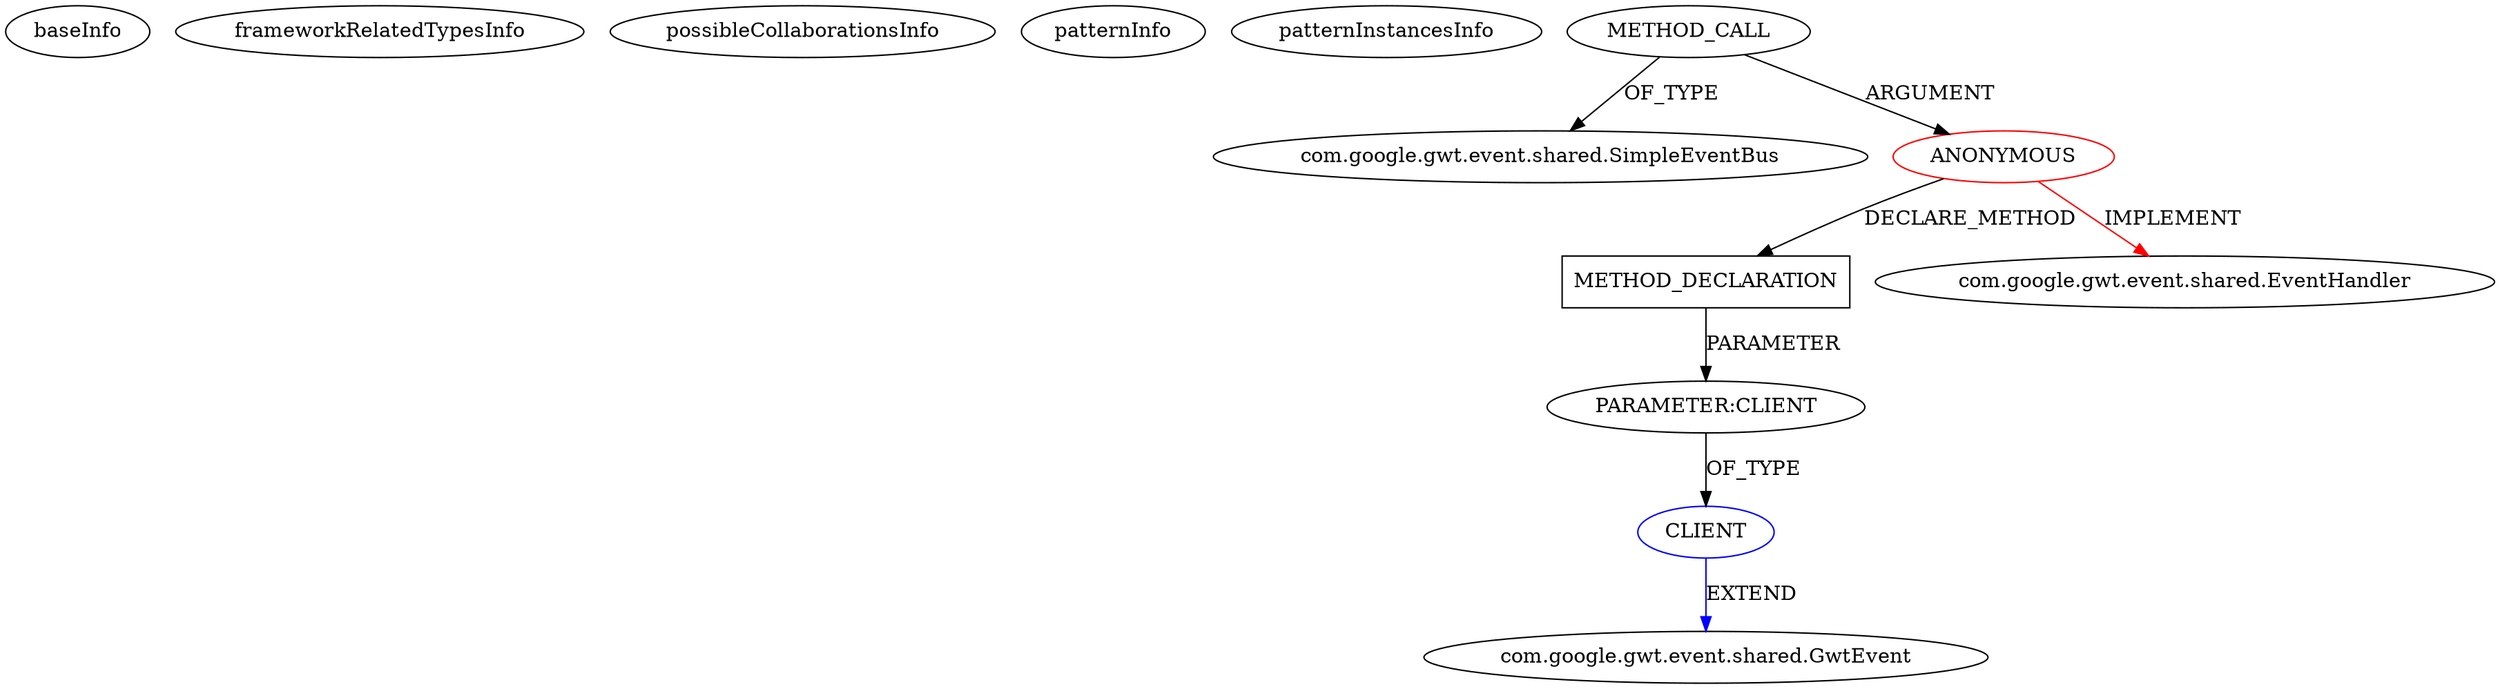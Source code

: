 digraph {
baseInfo[graphId=1057,category="pattern",isAnonymous=true,possibleRelation=true]
frameworkRelatedTypesInfo[0="com.google.gwt.event.shared.EventHandler"]
possibleCollaborationsInfo[0="1057~PARAMETER_TYPE_DECLARATION-CLIENT_METHOD_DECLARATION-~com.google.gwt.event.shared.EventHandler ~com.google.gwt.event.shared.GwtEvent ~true~false"]
patternInfo[frequency=2.0,patternRootClient=0]
patternInstancesInfo[0="svor-SimpleGWTProject~/svor-SimpleGWTProject/SimpleGWTProject-master/src/com/tutorialspoint/client/Login.java~void Login(com.google.gwt.event.shared.SimpleEventBus)~4531",1="MarkGolder-GWT~/MarkGolder-GWT/GWT-master/MNG GWT Tutorial5/src/com/mng/gwt/ebus/client/MyEntryPoint.java~void onModuleLoad()~291"]
3[label="com.google.gwt.event.shared.SimpleEventBus",vertexType="FRAMEWORK_CLASS_TYPE",isFrameworkType=false]
2[label="METHOD_CALL",vertexType="OUTSIDE_CALL",isFrameworkType=false]
0[label="ANONYMOUS",vertexType="ROOT_ANONYMOUS_DECLARATION",isFrameworkType=false,color=red]
4[label="METHOD_DECLARATION",vertexType="CLIENT_METHOD_DECLARATION",isFrameworkType=false,shape=box]
5[label="PARAMETER:CLIENT",vertexType="PARAMETER_DECLARATION",isFrameworkType=false]
1[label="com.google.gwt.event.shared.EventHandler",vertexType="FRAMEWORK_INTERFACE_TYPE",isFrameworkType=false]
6[label="CLIENT",vertexType="REFERENCE_CLIENT_CLASS_DECLARATION",isFrameworkType=false,color=blue]
7[label="com.google.gwt.event.shared.GwtEvent",vertexType="FRAMEWORK_CLASS_TYPE",isFrameworkType=false]
2->3[label="OF_TYPE"]
0->1[label="IMPLEMENT",color=red]
0->4[label="DECLARE_METHOD"]
5->6[label="OF_TYPE"]
4->5[label="PARAMETER"]
2->0[label="ARGUMENT"]
6->7[label="EXTEND",color=blue]
}
